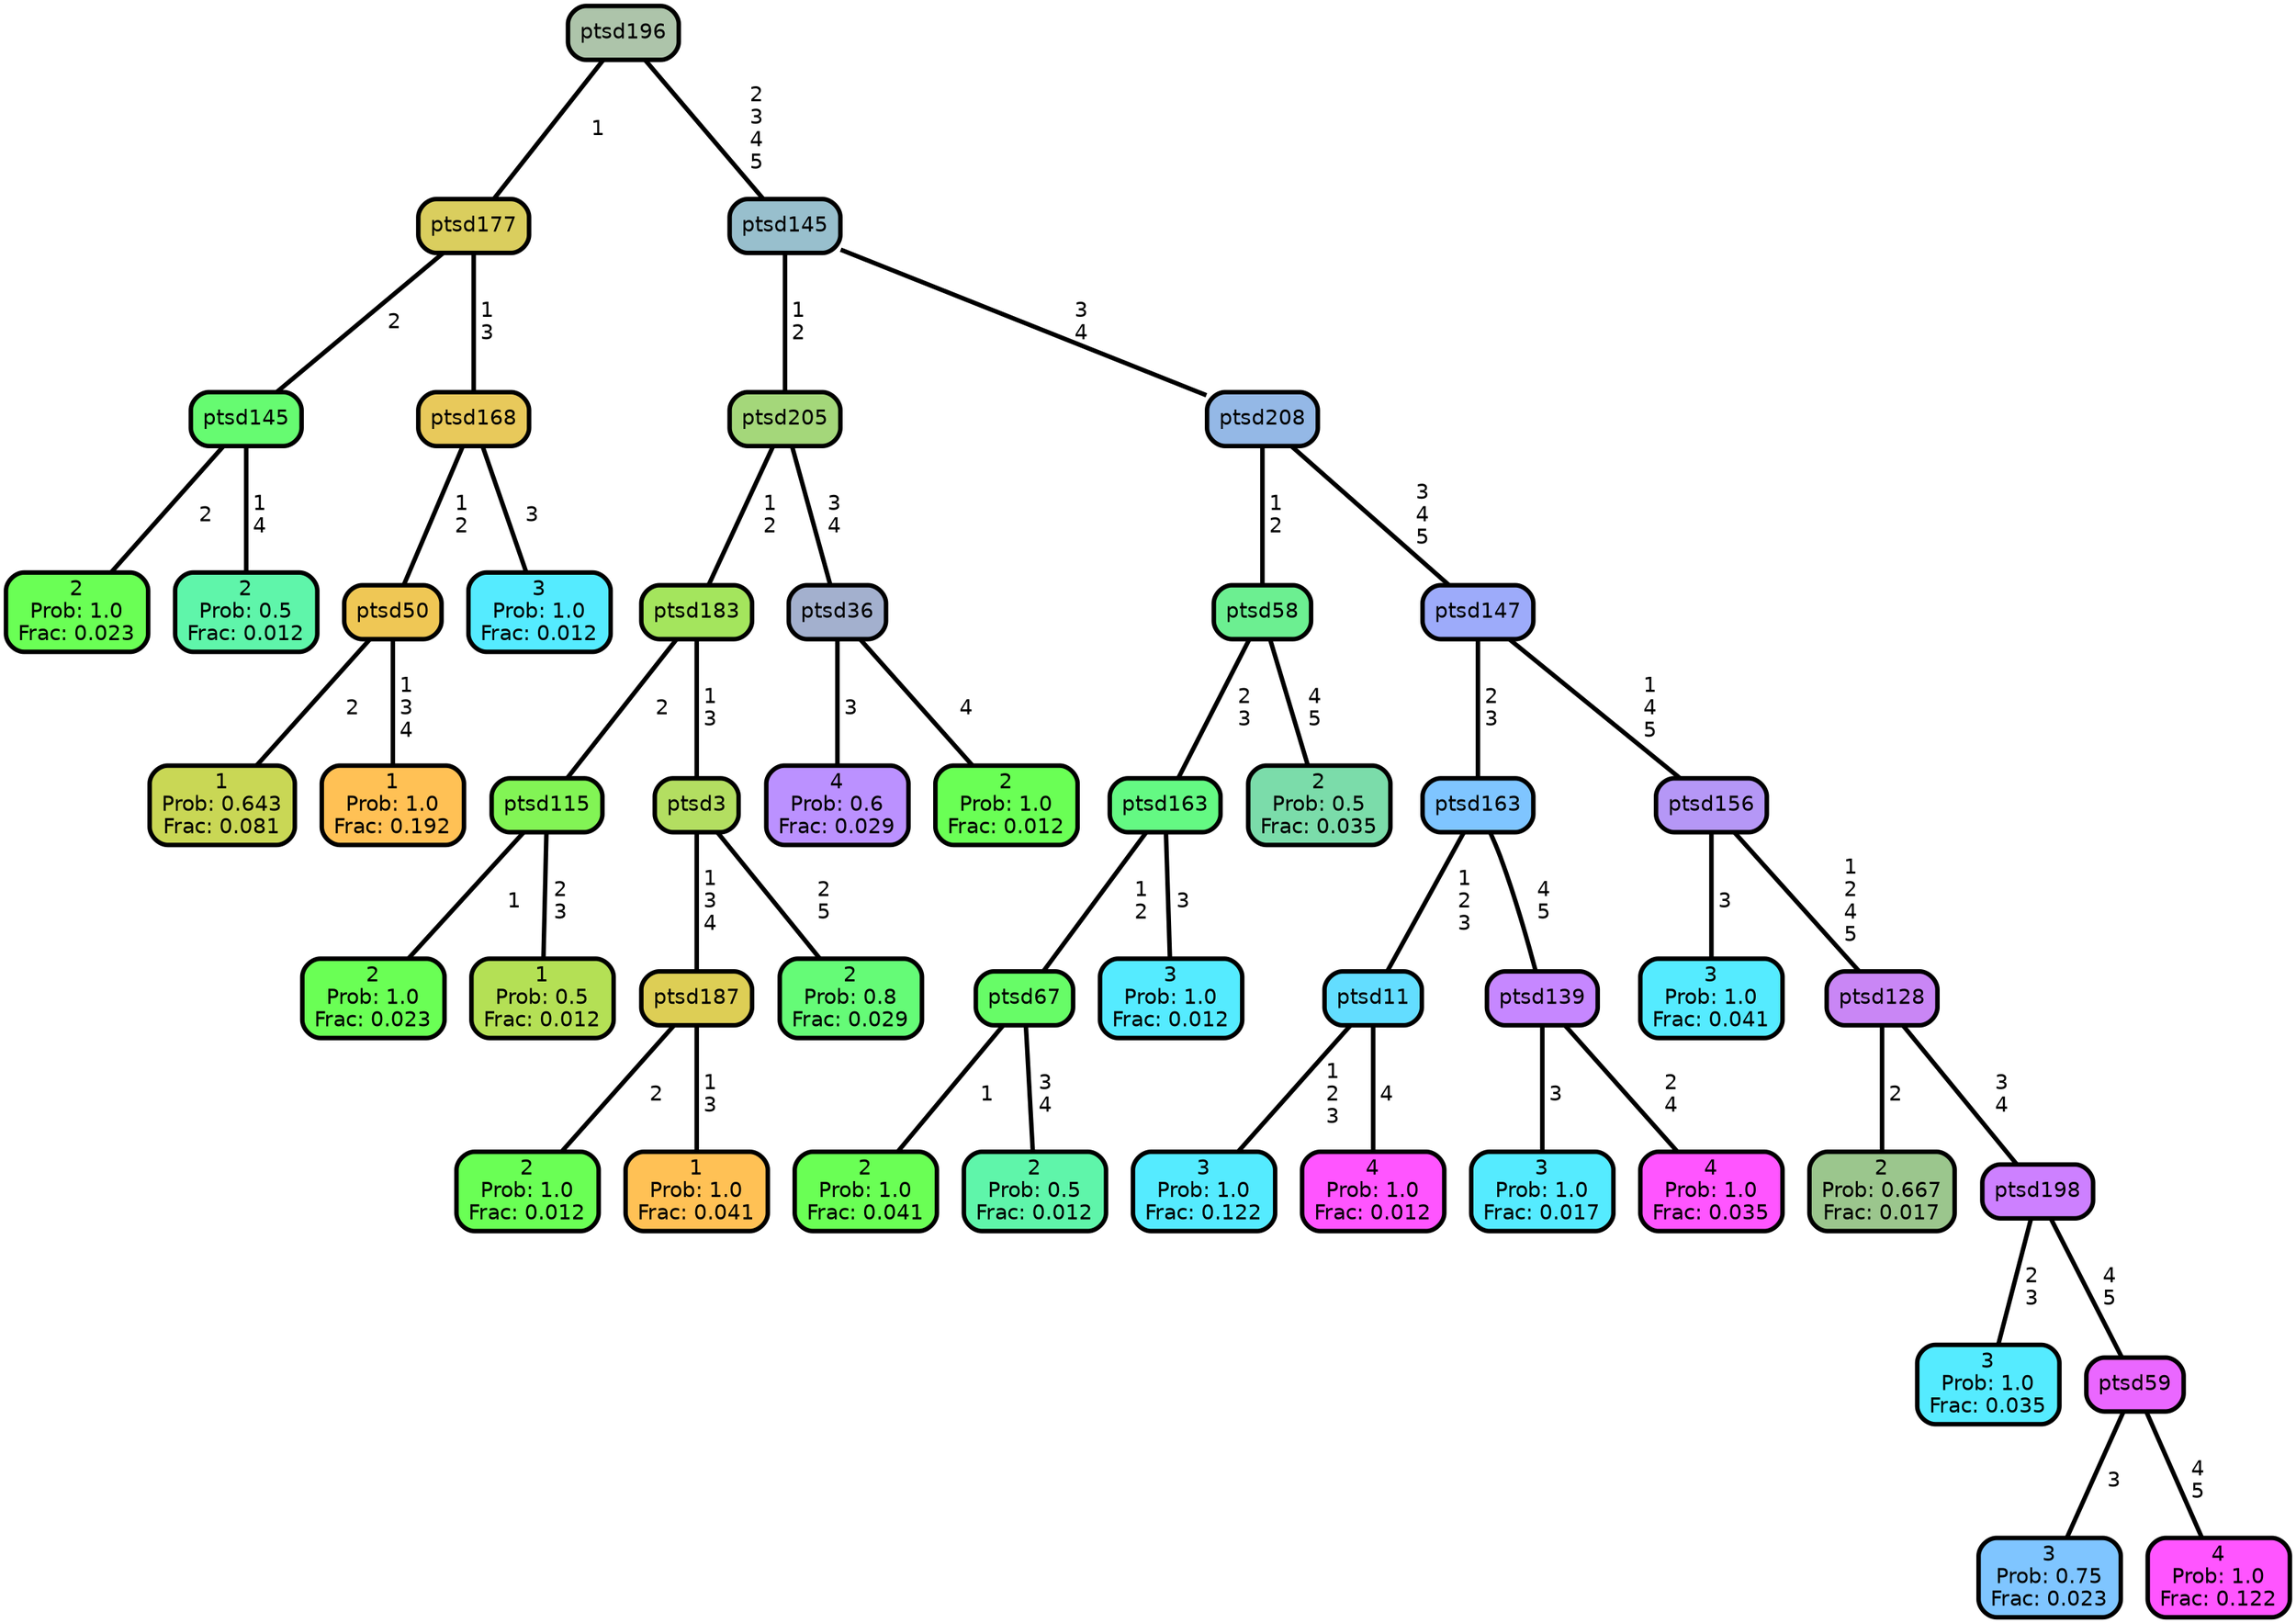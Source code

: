graph Tree {
node [shape=box, style="filled, rounded",color="black",penwidth="3",fontcolor="black",                 fontname=helvetica] ;
graph [ranksep="0 equally", splines=straight,                 bgcolor=transparent, dpi=200] ;
edge [fontname=helvetica, color=black] ;
0 [label="2
Prob: 1.0
Frac: 0.023", fillcolor="#6aff55"] ;
1 [label="ptsd145", fillcolor="#66fb71"] ;
2 [label="2
Prob: 0.5
Frac: 0.012", fillcolor="#5ff5aa"] ;
3 [label="ptsd177", fillcolor="#dace5e"] ;
4 [label="1
Prob: 0.643
Frac: 0.081", fillcolor="#c9d755"] ;
5 [label="ptsd50", fillcolor="#efc755"] ;
6 [label="1
Prob: 1.0
Frac: 0.192", fillcolor="#ffc155"] ;
7 [label="ptsd168", fillcolor="#e8c95b"] ;
8 [label="3
Prob: 1.0
Frac: 0.012", fillcolor="#55ebff"] ;
9 [label="ptsd196", fillcolor="#adc4aa"] ;
10 [label="2
Prob: 1.0
Frac: 0.023", fillcolor="#6aff55"] ;
11 [label="ptsd115", fillcolor="#82f455"] ;
12 [label="1
Prob: 0.5
Frac: 0.012", fillcolor="#b4e055"] ;
13 [label="ptsd183", fillcolor="#a4e55d"] ;
14 [label="2
Prob: 1.0
Frac: 0.012", fillcolor="#6aff55"] ;
15 [label="ptsd187", fillcolor="#ddce55"] ;
16 [label="1
Prob: 1.0
Frac: 0.041", fillcolor="#ffc155"] ;
17 [label="ptsd3", fillcolor="#b3de61"] ;
18 [label="2
Prob: 0.8
Frac: 0.029", fillcolor="#65fb77"] ;
19 [label="ptsd205", fillcolor="#a4d77a"] ;
20 [label="4
Prob: 0.6
Frac: 0.029", fillcolor="#bb91ff"] ;
21 [label="ptsd36", fillcolor="#a3b0ce"] ;
22 [label="2
Prob: 1.0
Frac: 0.012", fillcolor="#6aff55"] ;
23 [label="ptsd145", fillcolor="#98bfcd"] ;
24 [label="2
Prob: 1.0
Frac: 0.041", fillcolor="#6aff55"] ;
25 [label="ptsd67", fillcolor="#67fc67"] ;
26 [label="2
Prob: 0.5
Frac: 0.012", fillcolor="#5ff5aa"] ;
27 [label="ptsd163", fillcolor="#64f983"] ;
28 [label="3
Prob: 1.0
Frac: 0.012", fillcolor="#55ebff"] ;
29 [label="ptsd58", fillcolor="#6cef91"] ;
30 [label="2
Prob: 0.5
Frac: 0.035", fillcolor="#7bdcaa"] ;
31 [label="ptsd208", fillcolor="#94b8e6"] ;
32 [label="3
Prob: 1.0
Frac: 0.122", fillcolor="#55ebff"] ;
33 [label="ptsd11", fillcolor="#63ddff"] ;
34 [label="4
Prob: 1.0
Frac: 0.012", fillcolor="#ff55ff"] ;
35 [label="ptsd163", fillcolor="#7fc5ff"] ;
36 [label="3
Prob: 1.0
Frac: 0.017", fillcolor="#55ebff"] ;
37 [label="ptsd139", fillcolor="#c687ff"] ;
38 [label="4
Prob: 1.0
Frac: 0.035", fillcolor="#ff55ff"] ;
39 [label="ptsd147", fillcolor="#9dabfa"] ;
40 [label="3
Prob: 1.0
Frac: 0.041", fillcolor="#55ebff"] ;
41 [label="ptsd156", fillcolor="#b597f6"] ;
42 [label="2
Prob: 0.667
Frac: 0.017", fillcolor="#9bc68d"] ;
43 [label="ptsd128", fillcolor="#c986f5"] ;
44 [label="3
Prob: 1.0
Frac: 0.035", fillcolor="#55ebff"] ;
45 [label="ptsd198", fillcolor="#cd80ff"] ;
46 [label="3
Prob: 0.75
Frac: 0.023", fillcolor="#7fc5ff"] ;
47 [label="ptsd59", fillcolor="#ea67ff"] ;
48 [label="4
Prob: 1.0
Frac: 0.122", fillcolor="#ff55ff"] ;
1 -- 0 [label=" 2",penwidth=3] ;
1 -- 2 [label=" 1\n 4",penwidth=3] ;
3 -- 1 [label=" 2",penwidth=3] ;
3 -- 7 [label=" 1\n 3",penwidth=3] ;
5 -- 4 [label=" 2",penwidth=3] ;
5 -- 6 [label=" 1\n 3\n 4",penwidth=3] ;
7 -- 5 [label=" 1\n 2",penwidth=3] ;
7 -- 8 [label=" 3",penwidth=3] ;
9 -- 3 [label=" 1",penwidth=3] ;
9 -- 23 [label=" 2\n 3\n 4\n 5",penwidth=3] ;
11 -- 10 [label=" 1",penwidth=3] ;
11 -- 12 [label=" 2\n 3",penwidth=3] ;
13 -- 11 [label=" 2",penwidth=3] ;
13 -- 17 [label=" 1\n 3",penwidth=3] ;
15 -- 14 [label=" 2",penwidth=3] ;
15 -- 16 [label=" 1\n 3",penwidth=3] ;
17 -- 15 [label=" 1\n 3\n 4",penwidth=3] ;
17 -- 18 [label=" 2\n 5",penwidth=3] ;
19 -- 13 [label=" 1\n 2",penwidth=3] ;
19 -- 21 [label=" 3\n 4",penwidth=3] ;
21 -- 20 [label=" 3",penwidth=3] ;
21 -- 22 [label=" 4",penwidth=3] ;
23 -- 19 [label=" 1\n 2",penwidth=3] ;
23 -- 31 [label=" 3\n 4",penwidth=3] ;
25 -- 24 [label=" 1",penwidth=3] ;
25 -- 26 [label=" 3\n 4",penwidth=3] ;
27 -- 25 [label=" 1\n 2",penwidth=3] ;
27 -- 28 [label=" 3",penwidth=3] ;
29 -- 27 [label=" 2\n 3",penwidth=3] ;
29 -- 30 [label=" 4\n 5",penwidth=3] ;
31 -- 29 [label=" 1\n 2",penwidth=3] ;
31 -- 39 [label=" 3\n 4\n 5",penwidth=3] ;
33 -- 32 [label=" 1\n 2\n 3",penwidth=3] ;
33 -- 34 [label=" 4",penwidth=3] ;
35 -- 33 [label=" 1\n 2\n 3",penwidth=3] ;
35 -- 37 [label=" 4\n 5",penwidth=3] ;
37 -- 36 [label=" 3",penwidth=3] ;
37 -- 38 [label=" 2\n 4",penwidth=3] ;
39 -- 35 [label=" 2\n 3",penwidth=3] ;
39 -- 41 [label=" 1\n 4\n 5",penwidth=3] ;
41 -- 40 [label=" 3",penwidth=3] ;
41 -- 43 [label=" 1\n 2\n 4\n 5",penwidth=3] ;
43 -- 42 [label=" 2",penwidth=3] ;
43 -- 45 [label=" 3\n 4",penwidth=3] ;
45 -- 44 [label=" 2\n 3",penwidth=3] ;
45 -- 47 [label=" 4\n 5",penwidth=3] ;
47 -- 46 [label=" 3",penwidth=3] ;
47 -- 48 [label=" 4\n 5",penwidth=3] ;
{rank = same;}}